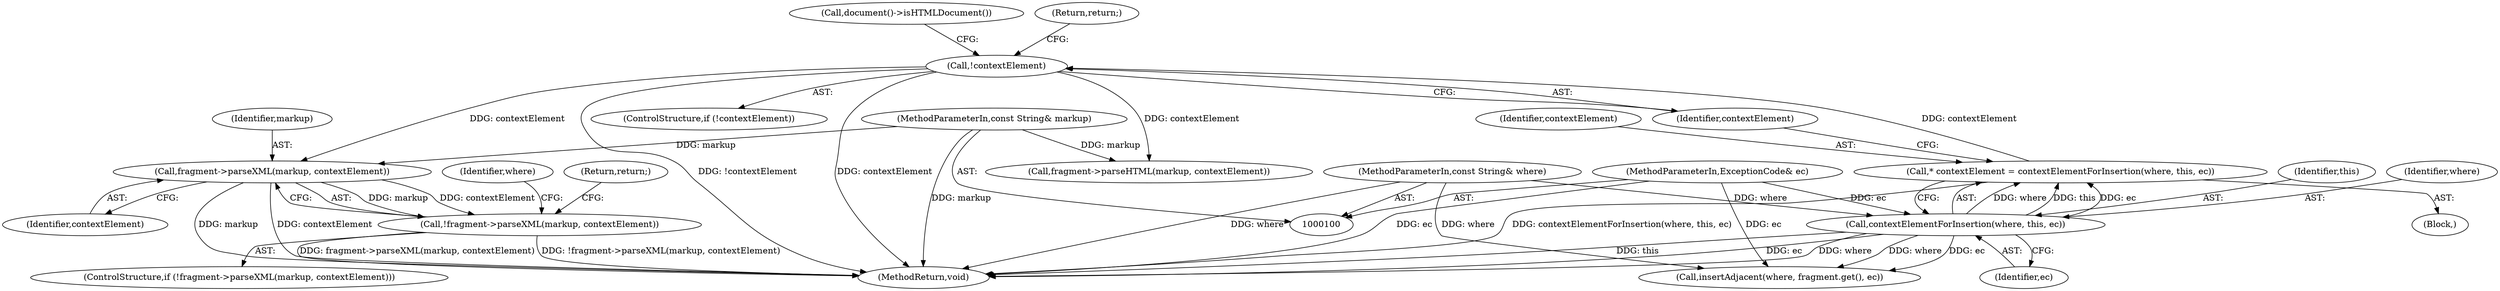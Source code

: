 digraph "1_Chrome_73edae623529f04c668268de49d00324b96166a2_5@del" {
"1000129" [label="(Call,fragment->parseXML(markup, contextElement))"];
"1000102" [label="(MethodParameterIn,const String& markup)"];
"1000117" [label="(Call,!contextElement)"];
"1000110" [label="(Call,* contextElement = contextElementForInsertion(where, this, ec))"];
"1000112" [label="(Call,contextElementForInsertion(where, this, ec))"];
"1000101" [label="(MethodParameterIn,const String& where)"];
"1000103" [label="(MethodParameterIn,ExceptionCode& ec)"];
"1000128" [label="(Call,!fragment->parseXML(markup, contextElement))"];
"1000110" [label="(Call,* contextElement = contextElementForInsertion(where, this, ec))"];
"1000116" [label="(ControlStructure,if (!contextElement))"];
"1000103" [label="(MethodParameterIn,ExceptionCode& ec)"];
"1000117" [label="(Call,!contextElement)"];
"1000127" [label="(ControlStructure,if (!fragment->parseXML(markup, contextElement)))"];
"1000133" [label="(Call,insertAdjacent(where, fragment.get(), ec))"];
"1000128" [label="(Call,!fragment->parseXML(markup, contextElement))"];
"1000132" [label="(Return,return;)"];
"1000104" [label="(Block,)"];
"1000121" [label="(Call,document()->isHTMLDocument())"];
"1000129" [label="(Call,fragment->parseXML(markup, contextElement))"];
"1000112" [label="(Call,contextElementForInsertion(where, this, ec))"];
"1000102" [label="(MethodParameterIn,const String& markup)"];
"1000114" [label="(Identifier,this)"];
"1000101" [label="(MethodParameterIn,const String& where)"];
"1000115" [label="(Identifier,ec)"];
"1000134" [label="(Identifier,where)"];
"1000119" [label="(Return,return;)"];
"1000118" [label="(Identifier,contextElement)"];
"1000111" [label="(Identifier,contextElement)"];
"1000113" [label="(Identifier,where)"];
"1000130" [label="(Identifier,markup)"];
"1000122" [label="(Call,fragment->parseHTML(markup, contextElement))"];
"1000131" [label="(Identifier,contextElement)"];
"1000137" [label="(MethodReturn,void)"];
"1000129" -> "1000128"  [label="AST: "];
"1000129" -> "1000131"  [label="CFG: "];
"1000130" -> "1000129"  [label="AST: "];
"1000131" -> "1000129"  [label="AST: "];
"1000128" -> "1000129"  [label="CFG: "];
"1000129" -> "1000137"  [label="DDG: markup"];
"1000129" -> "1000137"  [label="DDG: contextElement"];
"1000129" -> "1000128"  [label="DDG: markup"];
"1000129" -> "1000128"  [label="DDG: contextElement"];
"1000102" -> "1000129"  [label="DDG: markup"];
"1000117" -> "1000129"  [label="DDG: contextElement"];
"1000102" -> "1000100"  [label="AST: "];
"1000102" -> "1000137"  [label="DDG: markup"];
"1000102" -> "1000122"  [label="DDG: markup"];
"1000117" -> "1000116"  [label="AST: "];
"1000117" -> "1000118"  [label="CFG: "];
"1000118" -> "1000117"  [label="AST: "];
"1000119" -> "1000117"  [label="CFG: "];
"1000121" -> "1000117"  [label="CFG: "];
"1000117" -> "1000137"  [label="DDG: !contextElement"];
"1000117" -> "1000137"  [label="DDG: contextElement"];
"1000110" -> "1000117"  [label="DDG: contextElement"];
"1000117" -> "1000122"  [label="DDG: contextElement"];
"1000110" -> "1000104"  [label="AST: "];
"1000110" -> "1000112"  [label="CFG: "];
"1000111" -> "1000110"  [label="AST: "];
"1000112" -> "1000110"  [label="AST: "];
"1000118" -> "1000110"  [label="CFG: "];
"1000110" -> "1000137"  [label="DDG: contextElementForInsertion(where, this, ec)"];
"1000112" -> "1000110"  [label="DDG: where"];
"1000112" -> "1000110"  [label="DDG: this"];
"1000112" -> "1000110"  [label="DDG: ec"];
"1000112" -> "1000115"  [label="CFG: "];
"1000113" -> "1000112"  [label="AST: "];
"1000114" -> "1000112"  [label="AST: "];
"1000115" -> "1000112"  [label="AST: "];
"1000112" -> "1000137"  [label="DDG: this"];
"1000112" -> "1000137"  [label="DDG: ec"];
"1000112" -> "1000137"  [label="DDG: where"];
"1000101" -> "1000112"  [label="DDG: where"];
"1000103" -> "1000112"  [label="DDG: ec"];
"1000112" -> "1000133"  [label="DDG: where"];
"1000112" -> "1000133"  [label="DDG: ec"];
"1000101" -> "1000100"  [label="AST: "];
"1000101" -> "1000137"  [label="DDG: where"];
"1000101" -> "1000133"  [label="DDG: where"];
"1000103" -> "1000100"  [label="AST: "];
"1000103" -> "1000137"  [label="DDG: ec"];
"1000103" -> "1000133"  [label="DDG: ec"];
"1000128" -> "1000127"  [label="AST: "];
"1000132" -> "1000128"  [label="CFG: "];
"1000134" -> "1000128"  [label="CFG: "];
"1000128" -> "1000137"  [label="DDG: !fragment->parseXML(markup, contextElement)"];
"1000128" -> "1000137"  [label="DDG: fragment->parseXML(markup, contextElement)"];
}
